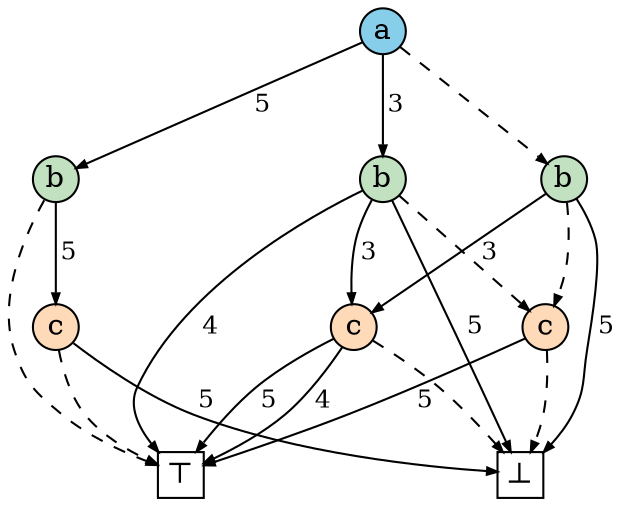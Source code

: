 
    digraph G {
       n12 [label="a", shape=circle, width=0.3, fixedsize=true, style=filled, fillcolor="skyblue"]
   n12 -> n13 [arrowhead=normal, label=" 5 ", labelangle=-30, fontsize=12, arrowsize=0.5, color="#555", fontcolor="black"]
   n13 [label="b", shape=circle, width=0.3, fixedsize=true, style=filled, fillcolor="#C1E1C1"]
   n13 -> n14 [arrowhead=normal, label=" 5 ", labelangle=-30, fontsize=12, arrowsize=0.5, color="#555", fontcolor="black"]
   n14 [label="c", shape=circle, width=0.3, fixedsize=true, style=filled, fillcolor="peachpuff"]
   n14 -> n15 [arrowhead=normal, label=" 5 ", labelangle=-30, fontsize=12, arrowsize=0.5, color="#555", fontcolor="black"]
   n15 [label="⊥", shape=box, width=0.3, height=0.3, fixedsize=true]
   n14 -> n16 [arrowhead=normal, arrowsize=0.5, style=dashed, color="#555"]
   n16 [label="⊤", shape=box, width=0.3, height=0.3, fixedsize=true]
   n13 -> n16 [arrowhead=normal, arrowsize=0.5, style=dashed, color="#555"]
   n12 -> n17 [arrowhead=normal, label=" 3 ", labelangle=-30, fontsize=12, arrowsize=0.5, color="#555", fontcolor="black"]
   n17 [label="b", shape=circle, width=0.3, fixedsize=true, style=filled, fillcolor="#C1E1C1"]
   n17 -> n15 [arrowhead=normal, label=" 5 ", labelangle=-30, fontsize=12, arrowsize=0.5, color="#555", fontcolor="black"]
   n17 -> n18 [arrowhead=normal, label=" 3 ", labelangle=-30, fontsize=12, arrowsize=0.5, color="#555", fontcolor="black"]
   n18 [label="c", shape=circle, width=0.3, fixedsize=true, style=filled, fillcolor="peachpuff"]
   n18 -> n16 [arrowhead=normal, label=" 5 ", labelangle=-30, fontsize=12, arrowsize=0.5, color="#555", fontcolor="black"]
   n18 -> n16 [arrowhead=normal, label=" 4 ", labelangle=-30, fontsize=12, arrowsize=0.5, color="#555", fontcolor="black"]
   n18 -> n15 [arrowhead=normal, arrowsize=0.5, style=dashed, color="#555"]
   n17 -> n16 [arrowhead=normal, label=" 4 ", labelangle=-30, fontsize=12, arrowsize=0.5, color="#555", fontcolor="black"]
   n17 -> n19 [arrowhead=normal, arrowsize=0.5, style=dashed, color="#555"]
   n19 [label="c", shape=circle, width=0.3, fixedsize=true, style=filled, fillcolor="peachpuff"]
   n19 -> n16 [arrowhead=normal, label=" 5 ", labelangle=-30, fontsize=12, arrowsize=0.5, color="#555", fontcolor="black"]
   n19 -> n15 [arrowhead=normal, arrowsize=0.5, style=dashed, color="#555"]
   n12 -> n20 [arrowhead=normal, arrowsize=0.5, style=dashed, color="#555"]
   n20 [label="b", shape=circle, width=0.3, fixedsize=true, style=filled, fillcolor="#C1E1C1"]
   n20 -> n15 [arrowhead=normal, label=" 5 ", labelangle=-30, fontsize=12, arrowsize=0.5, color="#555", fontcolor="black"]
   n20 -> n18 [arrowhead=normal, label=" 3 ", labelangle=-30, fontsize=12, arrowsize=0.5, color="#555", fontcolor="black"]
   n20 -> n19 [arrowhead=normal, arrowsize=0.5, style=dashed, color="#555"]

    }